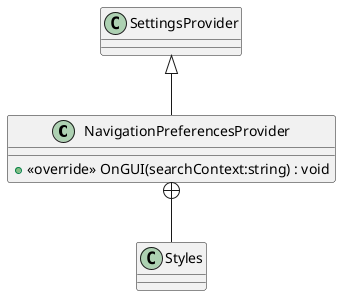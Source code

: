 @startuml
class NavigationPreferencesProvider {
    + <<override>> OnGUI(searchContext:string) : void
}
class Styles {
}
SettingsProvider <|-- NavigationPreferencesProvider
NavigationPreferencesProvider +-- Styles
@enduml
